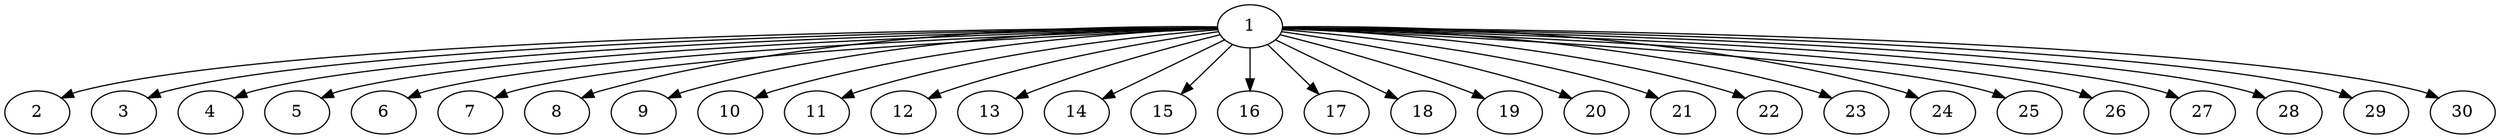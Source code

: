 digraph "Fork_Nodes_30_CCR_9.98_WeightType_Random" {
	1	 [Weight=8];
	2	 [Weight=8];
	1 -> 2	 [Weight=75];
	3	 [Weight=3];
	1 -> 3	 [Weight=21];
	4	 [Weight=4];
	1 -> 4	 [Weight=86];
	5	 [Weight=9];
	1 -> 5	 [Weight=32];
	6	 [Weight=9];
	1 -> 6	 [Weight=21];
	7	 [Weight=2];
	1 -> 7	 [Weight=43];
	8	 [Weight=9];
	1 -> 8	 [Weight=32];
	9	 [Weight=3];
	1 -> 9	 [Weight=97];
	10	 [Weight=8];
	1 -> 10	 [Weight=43];
	11	 [Weight=4];
	1 -> 11	 [Weight=32];
	12	 [Weight=7];
	1 -> 12	 [Weight=86];
	13	 [Weight=2];
	1 -> 13	 [Weight=43];
	14	 [Weight=6];
	1 -> 14	 [Weight=86];
	15	 [Weight=9];
	1 -> 15	 [Weight=86];
	16	 [Weight=9];
	1 -> 16	 [Weight=86];
	17	 [Weight=4];
	1 -> 17	 [Weight=75];
	18	 [Weight=6];
	1 -> 18	 [Weight=75];
	19	 [Weight=8];
	1 -> 19	 [Weight=32];
	20	 [Weight=9];
	1 -> 20	 [Weight=107];
	21	 [Weight=3];
	1 -> 21	 [Weight=86];
	22	 [Weight=6];
	1 -> 22	 [Weight=97];
	23	 [Weight=7];
	1 -> 23	 [Weight=32];
	24	 [Weight=9];
	1 -> 24	 [Weight=43];
	25	 [Weight=10];
	1 -> 25	 [Weight=107];
	26	 [Weight=7];
	1 -> 26	 [Weight=21];
	27	 [Weight=2];
	1 -> 27	 [Weight=75];
	28	 [Weight=6];
	1 -> 28	 [Weight=107];
	29	 [Weight=6];
	1 -> 29	 [Weight=43];
	30	 [Weight=4];
	1 -> 30	 [Weight=97];
}
